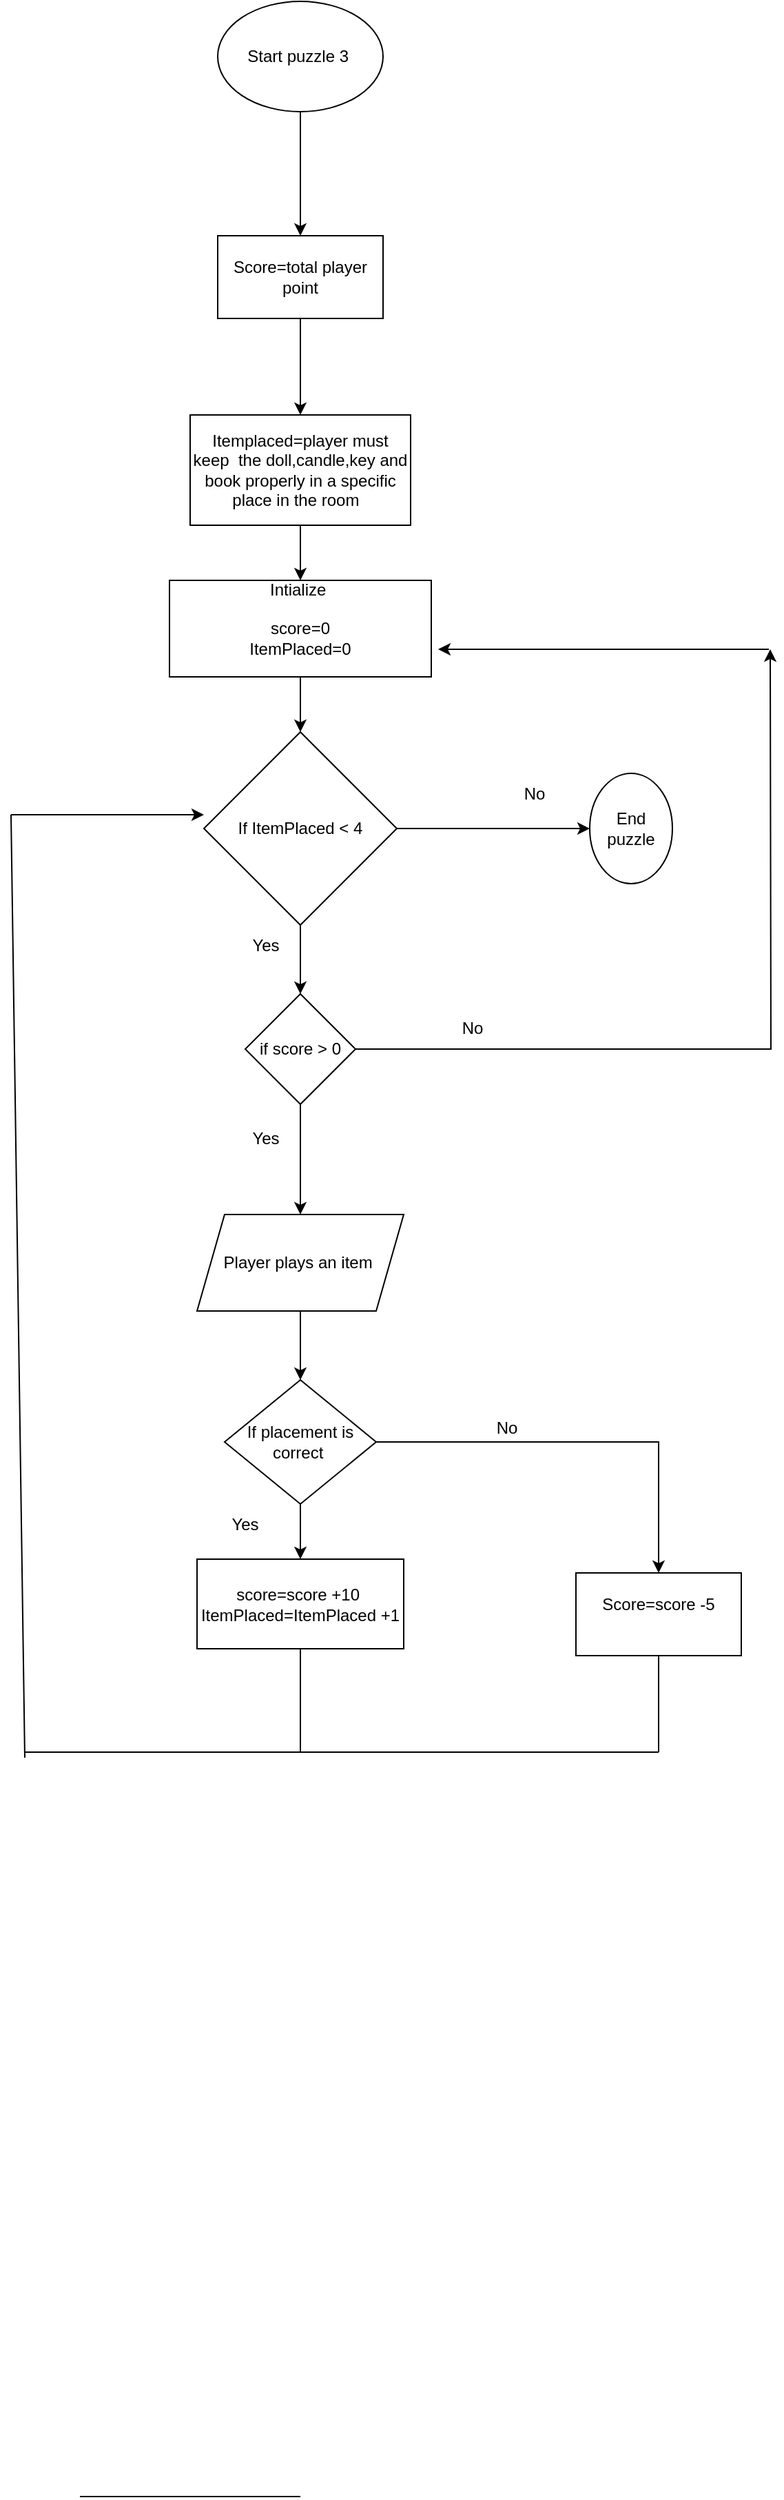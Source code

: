 <mxfile version="25.0.2">
  <diagram id="C5RBs43oDa-KdzZeNtuy" name="Page-1">
    <mxGraphModel dx="864" dy="787" grid="1" gridSize="10" guides="1" tooltips="1" connect="1" arrows="1" fold="1" page="1" pageScale="1" pageWidth="827" pageHeight="1169" math="0" shadow="0">
      <root>
        <mxCell id="WIyWlLk6GJQsqaUBKTNV-0" />
        <mxCell id="WIyWlLk6GJQsqaUBKTNV-1" parent="WIyWlLk6GJQsqaUBKTNV-0" />
        <mxCell id="ffji-0lp2qDWtZg9SG-Y-5" value="" style="edgeStyle=orthogonalEdgeStyle;rounded=0;orthogonalLoop=1;jettySize=auto;html=1;" edge="1" parent="WIyWlLk6GJQsqaUBKTNV-1" source="ffji-0lp2qDWtZg9SG-Y-0" target="ffji-0lp2qDWtZg9SG-Y-4">
          <mxGeometry relative="1" as="geometry" />
        </mxCell>
        <mxCell id="ffji-0lp2qDWtZg9SG-Y-0" value="Start puzzle 3&amp;nbsp;" style="ellipse;whiteSpace=wrap;html=1;" vertex="1" parent="WIyWlLk6GJQsqaUBKTNV-1">
          <mxGeometry x="200" y="50" width="120" height="80" as="geometry" />
        </mxCell>
        <mxCell id="ffji-0lp2qDWtZg9SG-Y-32" value="" style="edgeStyle=orthogonalEdgeStyle;rounded=0;orthogonalLoop=1;jettySize=auto;html=1;" edge="1" parent="WIyWlLk6GJQsqaUBKTNV-1" source="ffji-0lp2qDWtZg9SG-Y-2" target="ffji-0lp2qDWtZg9SG-Y-15">
          <mxGeometry relative="1" as="geometry" />
        </mxCell>
        <mxCell id="ffji-0lp2qDWtZg9SG-Y-2" value="Intialize&amp;nbsp;&lt;br&gt;&lt;div&gt;&lt;br&gt;&lt;/div&gt;&lt;div&gt;score=0&lt;/div&gt;&lt;div&gt;ItemPlaced=0&lt;/div&gt;&lt;div&gt;&lt;br&gt;&lt;/div&gt;" style="whiteSpace=wrap;html=1;" vertex="1" parent="WIyWlLk6GJQsqaUBKTNV-1">
          <mxGeometry x="165" y="470" width="190" height="70" as="geometry" />
        </mxCell>
        <mxCell id="ffji-0lp2qDWtZg9SG-Y-8" value="" style="edgeStyle=orthogonalEdgeStyle;rounded=0;orthogonalLoop=1;jettySize=auto;html=1;" edge="1" parent="WIyWlLk6GJQsqaUBKTNV-1" source="ffji-0lp2qDWtZg9SG-Y-4" target="ffji-0lp2qDWtZg9SG-Y-7">
          <mxGeometry relative="1" as="geometry" />
        </mxCell>
        <mxCell id="ffji-0lp2qDWtZg9SG-Y-4" value="Score=total player point" style="whiteSpace=wrap;html=1;" vertex="1" parent="WIyWlLk6GJQsqaUBKTNV-1">
          <mxGeometry x="200" y="220" width="120" height="60" as="geometry" />
        </mxCell>
        <mxCell id="ffji-0lp2qDWtZg9SG-Y-9" value="" style="edgeStyle=orthogonalEdgeStyle;rounded=0;orthogonalLoop=1;jettySize=auto;html=1;" edge="1" parent="WIyWlLk6GJQsqaUBKTNV-1" source="ffji-0lp2qDWtZg9SG-Y-7" target="ffji-0lp2qDWtZg9SG-Y-2">
          <mxGeometry relative="1" as="geometry" />
        </mxCell>
        <mxCell id="ffji-0lp2qDWtZg9SG-Y-7" value="Itemplaced=player must keep&amp;nbsp; the doll,candle,key and book properly in a specific place in the room&amp;nbsp;&amp;nbsp;" style="whiteSpace=wrap;html=1;" vertex="1" parent="WIyWlLk6GJQsqaUBKTNV-1">
          <mxGeometry x="180" y="350" width="160" height="80" as="geometry" />
        </mxCell>
        <mxCell id="ffji-0lp2qDWtZg9SG-Y-14" value="No" style="text;html=1;align=center;verticalAlign=middle;whiteSpace=wrap;rounded=0;" vertex="1" parent="WIyWlLk6GJQsqaUBKTNV-1">
          <mxGeometry x="355" y="780" width="60" height="30" as="geometry" />
        </mxCell>
        <mxCell id="ffji-0lp2qDWtZg9SG-Y-37" value="" style="edgeStyle=orthogonalEdgeStyle;rounded=0;orthogonalLoop=1;jettySize=auto;html=1;" edge="1" parent="WIyWlLk6GJQsqaUBKTNV-1" source="ffji-0lp2qDWtZg9SG-Y-15" target="ffji-0lp2qDWtZg9SG-Y-36">
          <mxGeometry relative="1" as="geometry" />
        </mxCell>
        <mxCell id="ffji-0lp2qDWtZg9SG-Y-45" value="" style="edgeStyle=orthogonalEdgeStyle;rounded=0;orthogonalLoop=1;jettySize=auto;html=1;" edge="1" parent="WIyWlLk6GJQsqaUBKTNV-1" source="ffji-0lp2qDWtZg9SG-Y-15" target="ffji-0lp2qDWtZg9SG-Y-44">
          <mxGeometry relative="1" as="geometry" />
        </mxCell>
        <mxCell id="ffji-0lp2qDWtZg9SG-Y-15" value="If ItemPlaced &amp;lt; 4" style="rhombus;whiteSpace=wrap;html=1;" vertex="1" parent="WIyWlLk6GJQsqaUBKTNV-1">
          <mxGeometry x="190" y="580" width="140" height="140" as="geometry" />
        </mxCell>
        <mxCell id="ffji-0lp2qDWtZg9SG-Y-25" value="No" style="text;html=1;align=center;verticalAlign=middle;whiteSpace=wrap;rounded=0;" vertex="1" parent="WIyWlLk6GJQsqaUBKTNV-1">
          <mxGeometry x="400" y="610" width="60" height="30" as="geometry" />
        </mxCell>
        <mxCell id="ffji-0lp2qDWtZg9SG-Y-31" value="" style="edgeStyle=orthogonalEdgeStyle;rounded=0;orthogonalLoop=1;jettySize=auto;html=1;" edge="1" parent="WIyWlLk6GJQsqaUBKTNV-1" source="ffji-0lp2qDWtZg9SG-Y-49" target="ffji-0lp2qDWtZg9SG-Y-30">
          <mxGeometry relative="1" as="geometry">
            <mxPoint x="260" y="1300" as="sourcePoint" />
          </mxGeometry>
        </mxCell>
        <mxCell id="ffji-0lp2qDWtZg9SG-Y-52" value="" style="edgeStyle=orthogonalEdgeStyle;rounded=0;orthogonalLoop=1;jettySize=auto;html=1;" edge="1" parent="WIyWlLk6GJQsqaUBKTNV-1" source="ffji-0lp2qDWtZg9SG-Y-30" target="ffji-0lp2qDWtZg9SG-Y-51">
          <mxGeometry relative="1" as="geometry" />
        </mxCell>
        <mxCell id="ffji-0lp2qDWtZg9SG-Y-55" value="" style="edgeStyle=orthogonalEdgeStyle;rounded=0;orthogonalLoop=1;jettySize=auto;html=1;" edge="1" parent="WIyWlLk6GJQsqaUBKTNV-1" source="ffji-0lp2qDWtZg9SG-Y-30" target="ffji-0lp2qDWtZg9SG-Y-54">
          <mxGeometry relative="1" as="geometry" />
        </mxCell>
        <mxCell id="ffji-0lp2qDWtZg9SG-Y-30" value="If placement is correct&amp;nbsp;" style="rhombus;whiteSpace=wrap;html=1;" vertex="1" parent="WIyWlLk6GJQsqaUBKTNV-1">
          <mxGeometry x="205" y="1050" width="110" height="90" as="geometry" />
        </mxCell>
        <mxCell id="ffji-0lp2qDWtZg9SG-Y-47" value="" style="edgeStyle=orthogonalEdgeStyle;rounded=0;orthogonalLoop=1;jettySize=auto;html=1;" edge="1" parent="WIyWlLk6GJQsqaUBKTNV-1" source="ffji-0lp2qDWtZg9SG-Y-36">
          <mxGeometry relative="1" as="geometry">
            <mxPoint x="601" y="520" as="targetPoint" />
          </mxGeometry>
        </mxCell>
        <mxCell id="ffji-0lp2qDWtZg9SG-Y-50" value="" style="edgeStyle=orthogonalEdgeStyle;rounded=0;orthogonalLoop=1;jettySize=auto;html=1;" edge="1" parent="WIyWlLk6GJQsqaUBKTNV-1" source="ffji-0lp2qDWtZg9SG-Y-36" target="ffji-0lp2qDWtZg9SG-Y-49">
          <mxGeometry relative="1" as="geometry" />
        </mxCell>
        <mxCell id="ffji-0lp2qDWtZg9SG-Y-36" value="if score &amp;gt; 0" style="rhombus;whiteSpace=wrap;html=1;" vertex="1" parent="WIyWlLk6GJQsqaUBKTNV-1">
          <mxGeometry x="220" y="770" width="80" height="80" as="geometry" />
        </mxCell>
        <mxCell id="ffji-0lp2qDWtZg9SG-Y-40" value="Yes" style="text;html=1;align=center;verticalAlign=middle;whiteSpace=wrap;rounded=0;" vertex="1" parent="WIyWlLk6GJQsqaUBKTNV-1">
          <mxGeometry x="205" y="860" width="60" height="30" as="geometry" />
        </mxCell>
        <mxCell id="ffji-0lp2qDWtZg9SG-Y-44" value="End puzzle" style="ellipse;whiteSpace=wrap;html=1;" vertex="1" parent="WIyWlLk6GJQsqaUBKTNV-1">
          <mxGeometry x="470" y="610" width="60" height="80" as="geometry" />
        </mxCell>
        <mxCell id="ffji-0lp2qDWtZg9SG-Y-48" value="" style="endArrow=classic;html=1;rounded=0;" edge="1" parent="WIyWlLk6GJQsqaUBKTNV-1">
          <mxGeometry width="50" height="50" relative="1" as="geometry">
            <mxPoint x="600" y="520" as="sourcePoint" />
            <mxPoint x="360" y="520" as="targetPoint" />
          </mxGeometry>
        </mxCell>
        <mxCell id="ffji-0lp2qDWtZg9SG-Y-49" value="Player plays an item&amp;nbsp;" style="shape=parallelogram;perimeter=parallelogramPerimeter;whiteSpace=wrap;html=1;fixedSize=1;" vertex="1" parent="WIyWlLk6GJQsqaUBKTNV-1">
          <mxGeometry x="185" y="930" width="150" height="70" as="geometry" />
        </mxCell>
        <mxCell id="ffji-0lp2qDWtZg9SG-Y-51" value="score=score +10&amp;nbsp;&lt;div&gt;ItemPlaced=ItemPlaced +1&lt;/div&gt;" style="whiteSpace=wrap;html=1;" vertex="1" parent="WIyWlLk6GJQsqaUBKTNV-1">
          <mxGeometry x="185" y="1180" width="150" height="65" as="geometry" />
        </mxCell>
        <mxCell id="ffji-0lp2qDWtZg9SG-Y-53" value="Yes" style="text;html=1;align=center;verticalAlign=middle;whiteSpace=wrap;rounded=0;" vertex="1" parent="WIyWlLk6GJQsqaUBKTNV-1">
          <mxGeometry x="190" y="1140" width="60" height="30" as="geometry" />
        </mxCell>
        <mxCell id="ffji-0lp2qDWtZg9SG-Y-54" value="Score=score -5&lt;div&gt;&lt;br&gt;&lt;/div&gt;" style="whiteSpace=wrap;html=1;" vertex="1" parent="WIyWlLk6GJQsqaUBKTNV-1">
          <mxGeometry x="460" y="1190" width="120" height="60" as="geometry" />
        </mxCell>
        <mxCell id="ffji-0lp2qDWtZg9SG-Y-56" value="No" style="text;html=1;align=center;verticalAlign=middle;whiteSpace=wrap;rounded=0;" vertex="1" parent="WIyWlLk6GJQsqaUBKTNV-1">
          <mxGeometry x="380" y="1070" width="60" height="30" as="geometry" />
        </mxCell>
        <mxCell id="ffji-0lp2qDWtZg9SG-Y-57" value="" style="endArrow=none;html=1;rounded=0;" edge="1" parent="WIyWlLk6GJQsqaUBKTNV-1">
          <mxGeometry width="50" height="50" relative="1" as="geometry">
            <mxPoint x="260" y="1320" as="sourcePoint" />
            <mxPoint x="260" y="1245" as="targetPoint" />
          </mxGeometry>
        </mxCell>
        <mxCell id="ffji-0lp2qDWtZg9SG-Y-58" value="" style="endArrow=none;html=1;rounded=0;entryX=0.5;entryY=1;entryDx=0;entryDy=0;" edge="1" parent="WIyWlLk6GJQsqaUBKTNV-1" target="ffji-0lp2qDWtZg9SG-Y-54">
          <mxGeometry width="50" height="50" relative="1" as="geometry">
            <mxPoint x="520" y="1320" as="sourcePoint" />
            <mxPoint x="540" y="1740" as="targetPoint" />
          </mxGeometry>
        </mxCell>
        <mxCell id="ffji-0lp2qDWtZg9SG-Y-59" value="" style="endArrow=none;html=1;rounded=0;" edge="1" parent="WIyWlLk6GJQsqaUBKTNV-1">
          <mxGeometry width="50" height="50" relative="1" as="geometry">
            <mxPoint x="60" y="1320" as="sourcePoint" />
            <mxPoint x="520" y="1320" as="targetPoint" />
          </mxGeometry>
        </mxCell>
        <mxCell id="ffji-0lp2qDWtZg9SG-Y-60" value="" style="endArrow=none;html=1;rounded=0;" edge="1" parent="WIyWlLk6GJQsqaUBKTNV-1">
          <mxGeometry width="50" height="50" relative="1" as="geometry">
            <mxPoint x="100" y="1860" as="sourcePoint" />
            <mxPoint x="260" y="1860" as="targetPoint" />
          </mxGeometry>
        </mxCell>
        <mxCell id="ffji-0lp2qDWtZg9SG-Y-61" value="" style="endArrow=none;html=1;rounded=0;" edge="1" parent="WIyWlLk6GJQsqaUBKTNV-1">
          <mxGeometry width="50" height="50" relative="1" as="geometry">
            <mxPoint x="60" y="1324" as="sourcePoint" />
            <mxPoint x="50" y="640" as="targetPoint" />
          </mxGeometry>
        </mxCell>
        <mxCell id="ffji-0lp2qDWtZg9SG-Y-68" value="" style="endArrow=classic;html=1;rounded=0;" edge="1" parent="WIyWlLk6GJQsqaUBKTNV-1">
          <mxGeometry width="50" height="50" relative="1" as="geometry">
            <mxPoint x="50" y="640" as="sourcePoint" />
            <mxPoint x="190" y="640" as="targetPoint" />
          </mxGeometry>
        </mxCell>
        <mxCell id="ffji-0lp2qDWtZg9SG-Y-69" value="Yes" style="text;html=1;align=center;verticalAlign=middle;whiteSpace=wrap;rounded=0;" vertex="1" parent="WIyWlLk6GJQsqaUBKTNV-1">
          <mxGeometry x="205" y="720" width="60" height="30" as="geometry" />
        </mxCell>
      </root>
    </mxGraphModel>
  </diagram>
</mxfile>
